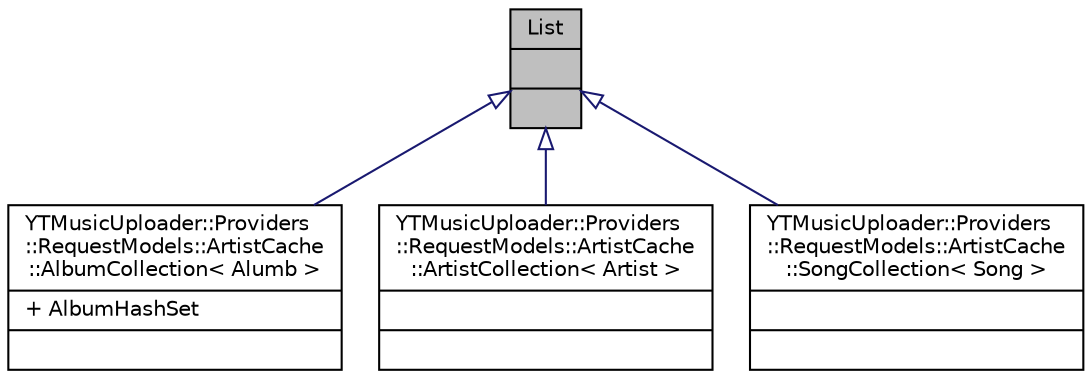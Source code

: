 digraph "List"
{
 // LATEX_PDF_SIZE
  edge [fontname="Helvetica",fontsize="10",labelfontname="Helvetica",labelfontsize="10"];
  node [fontname="Helvetica",fontsize="10",shape=record];
  Node1 [label="{List\n||}",height=0.2,width=0.4,color="black", fillcolor="grey75", style="filled", fontcolor="black",tooltip=" "];
  Node1 -> Node2 [dir="back",color="midnightblue",fontsize="10",style="solid",arrowtail="onormal",fontname="Helvetica"];
  Node2 [label="{YTMusicUploader::Providers\l::RequestModels::ArtistCache\l::AlbumCollection\< Alumb \>\n|+ AlbumHashSet\l|}",height=0.2,width=0.4,color="black", fillcolor="white", style="filled",URL="$d6/d16/class_y_t_music_uploader_1_1_providers_1_1_request_models_1_1_artist_cache_1_1_album_collection.html",tooltip=" "];
  Node1 -> Node3 [dir="back",color="midnightblue",fontsize="10",style="solid",arrowtail="onormal",fontname="Helvetica"];
  Node3 [label="{YTMusicUploader::Providers\l::RequestModels::ArtistCache\l::ArtistCollection\< Artist \>\n||}",height=0.2,width=0.4,color="black", fillcolor="white", style="filled",URL="$dc/d9d/class_y_t_music_uploader_1_1_providers_1_1_request_models_1_1_artist_cache_1_1_artist_collection.html",tooltip=" "];
  Node1 -> Node4 [dir="back",color="midnightblue",fontsize="10",style="solid",arrowtail="onormal",fontname="Helvetica"];
  Node4 [label="{YTMusicUploader::Providers\l::RequestModels::ArtistCache\l::SongCollection\< Song \>\n||}",height=0.2,width=0.4,color="black", fillcolor="white", style="filled",URL="$d2/d97/class_y_t_music_uploader_1_1_providers_1_1_request_models_1_1_artist_cache_1_1_song_collection.html",tooltip=" "];
}
